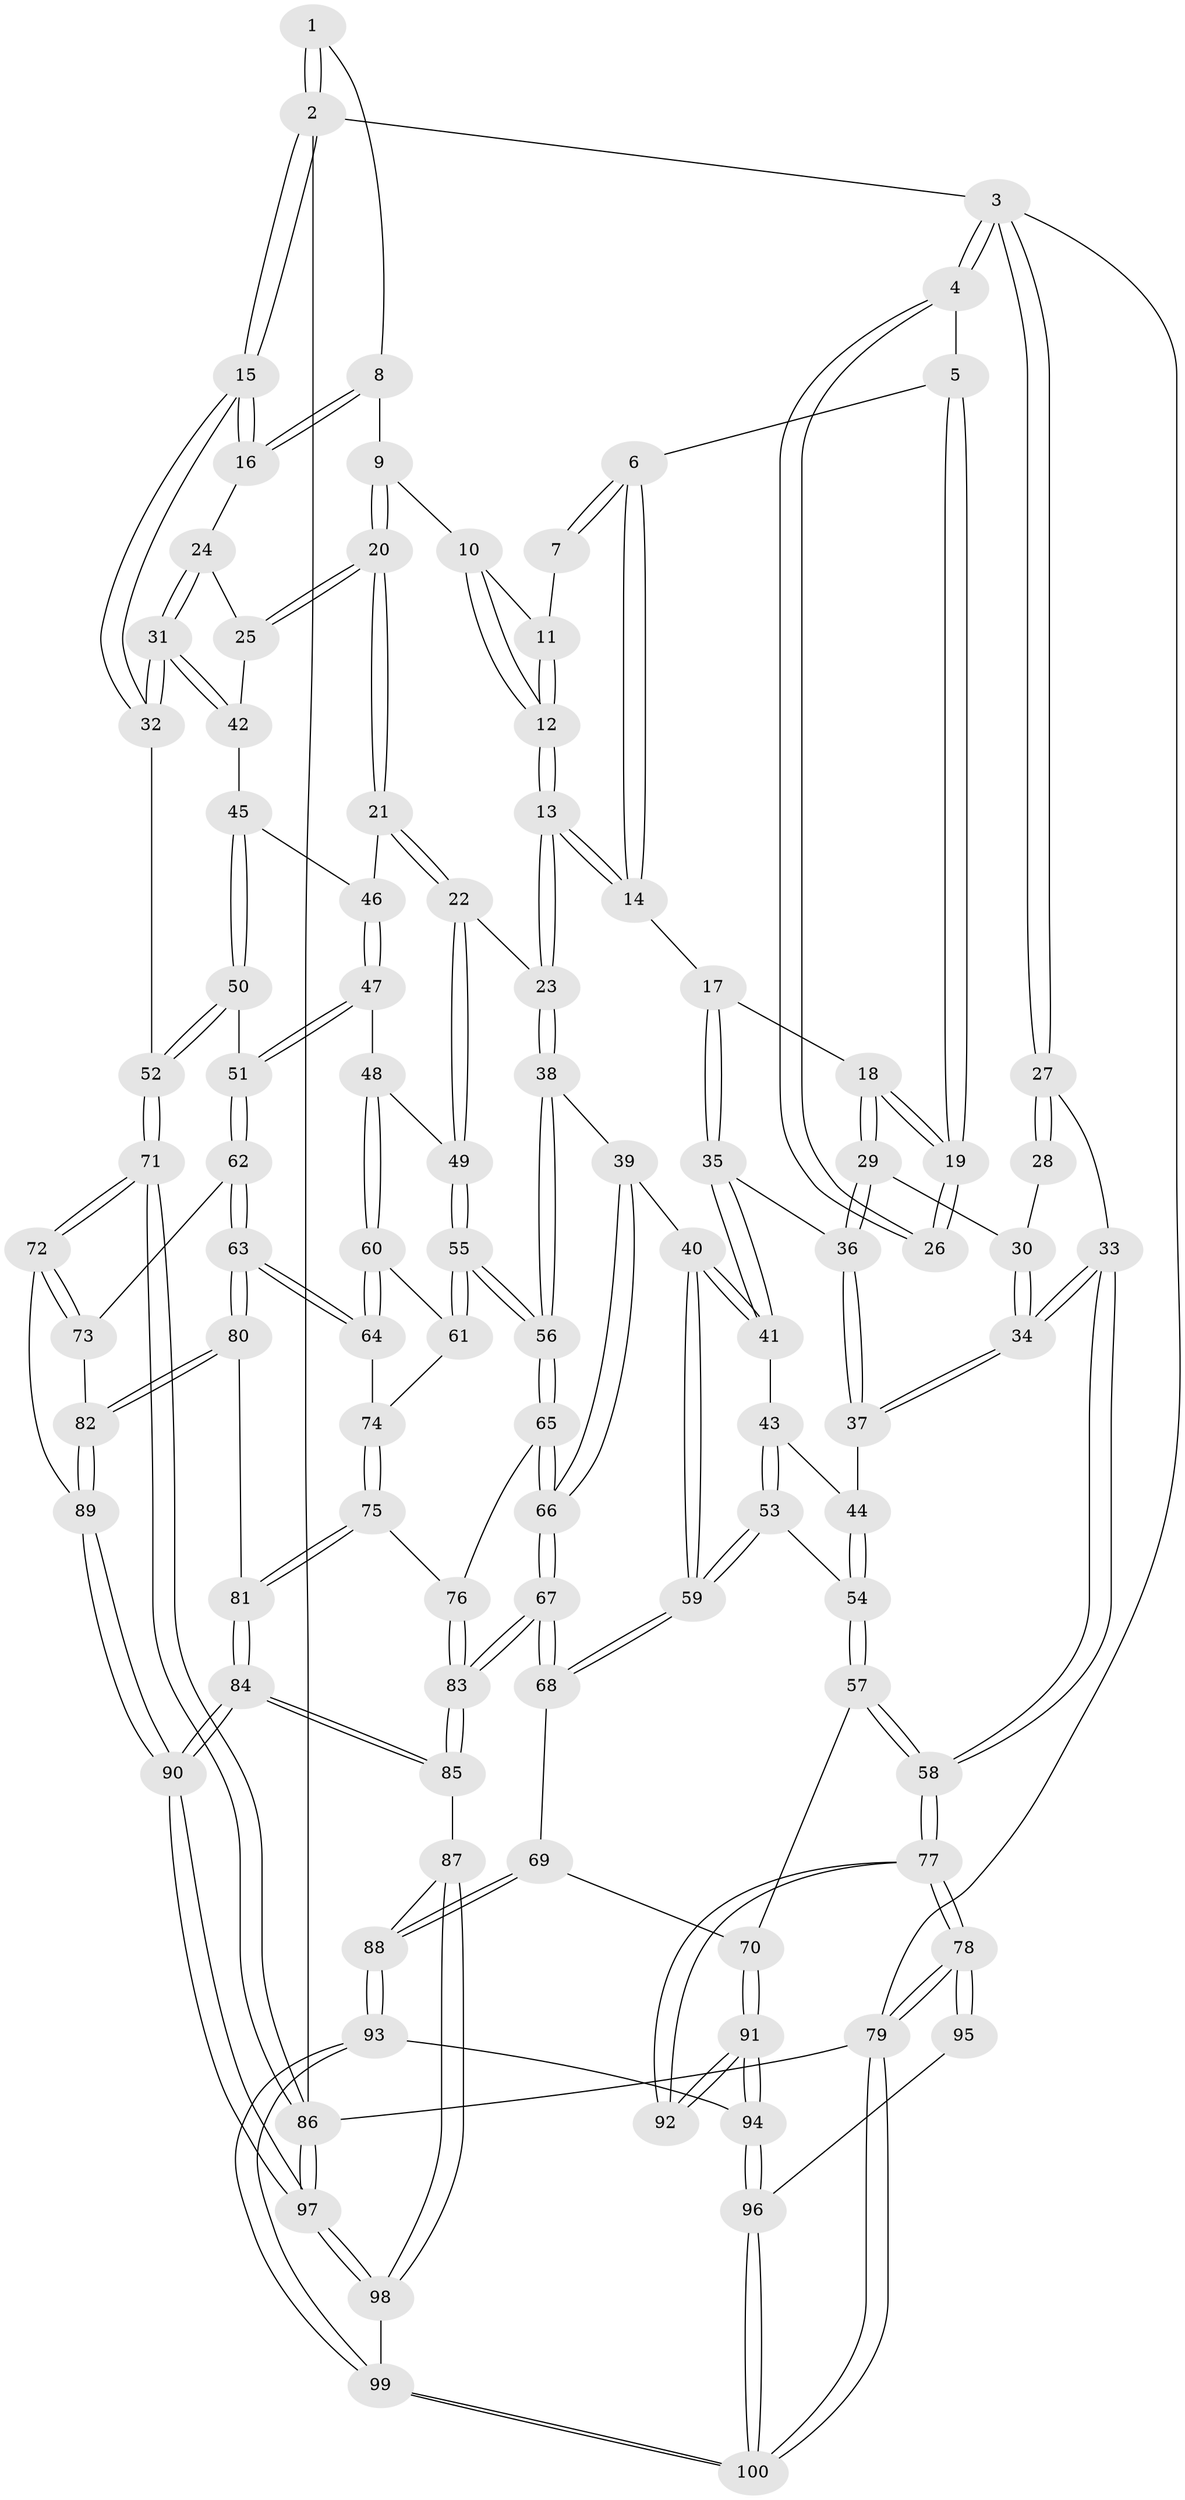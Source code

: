 // Generated by graph-tools (version 1.1) at 2025/27/03/09/25 03:27:16]
// undirected, 100 vertices, 247 edges
graph export_dot {
graph [start="1"]
  node [color=gray90,style=filled];
  1 [pos="+0.7841407534156951+0"];
  2 [pos="+1+0"];
  3 [pos="+0+0"];
  4 [pos="+0+0"];
  5 [pos="+0.29351144209625224+0"];
  6 [pos="+0.2993407941300305+0"];
  7 [pos="+0.4476963587764517+0"];
  8 [pos="+0.7635219700994296+0"];
  9 [pos="+0.6695189338530771+0.06867944208900552"];
  10 [pos="+0.6576925668911405+0.0712131366769387"];
  11 [pos="+0.5351001289710693+0"];
  12 [pos="+0.5143517326428737+0.1748922332982862"];
  13 [pos="+0.45984359296147126+0.25810805764246864"];
  14 [pos="+0.3386815373647756+0.1174927644256692"];
  15 [pos="+1+0"];
  16 [pos="+0.8492333282899529+0.1033042652003761"];
  17 [pos="+0.224694533884568+0.1630515986205372"];
  18 [pos="+0.10721938592470841+0.11832142796406146"];
  19 [pos="+0.10467119906076866+0.11576594678150012"];
  20 [pos="+0.7399958948735652+0.21989353356482347"];
  21 [pos="+0.7307460609358774+0.23520601089732684"];
  22 [pos="+0.6310154731195459+0.28579260781581145"];
  23 [pos="+0.46548058666638936+0.28124593120032404"];
  24 [pos="+0.8506522221750786+0.11046387690177087"];
  25 [pos="+0.804424960009341+0.18587498761032814"];
  26 [pos="+0.09586008438325289+0.11483732606585714"];
  27 [pos="+0+0.1558869538425627"];
  28 [pos="+0.08321240265805238+0.11939943281700553"];
  29 [pos="+0.10580637117732522+0.21411933290620572"];
  30 [pos="+0.04722918577384542+0.2027400394160887"];
  31 [pos="+1+0.1984200999788556"];
  32 [pos="+1+0.20002435818879918"];
  33 [pos="+0+0.33684769926213065"];
  34 [pos="+0+0.336545605098907"];
  35 [pos="+0.18281859304194453+0.24769780551835846"];
  36 [pos="+0.11445531561756568+0.24054404253592995"];
  37 [pos="+0+0.3498623347825536"];
  38 [pos="+0.4331245409328348+0.35519904190068585"];
  39 [pos="+0.28803158270325846+0.4143021932352548"];
  40 [pos="+0.28587317180830785+0.4150071008656757"];
  41 [pos="+0.22615575192879125+0.3752957732799123"];
  42 [pos="+0.9063089677343733+0.25904395238123323"];
  43 [pos="+0.043698876759792955+0.36214218500956574"];
  44 [pos="+0.005556937443319168+0.35519146565255416"];
  45 [pos="+0.8665578772588031+0.34047653862292065"];
  46 [pos="+0.7938145177969196+0.31507810698952793"];
  47 [pos="+0.7481845954032804+0.44661100137538956"];
  48 [pos="+0.7369937975108666+0.4492234399948426"];
  49 [pos="+0.7217916606489508+0.4418298679760819"];
  50 [pos="+0.9230454251136606+0.45963915956533025"];
  51 [pos="+0.8928881418928145+0.46851524208561"];
  52 [pos="+1+0.5032110959016358"];
  53 [pos="+0.1455621101529116+0.5028181575041477"];
  54 [pos="+0.09351985241100313+0.5239000270973581"];
  55 [pos="+0.5184891032092783+0.5099462945915099"];
  56 [pos="+0.5172024784819728+0.5099695318148393"];
  57 [pos="+0+0.663696023550216"];
  58 [pos="+0+0.6746686238409932"];
  59 [pos="+0.25015329069502956+0.482844383381378"];
  60 [pos="+0.721897758223104+0.5493561803832799"];
  61 [pos="+0.5980662923197829+0.5369203220473743"];
  62 [pos="+0.7855174286606598+0.6225163180460596"];
  63 [pos="+0.7615379971249214+0.6232586262083332"];
  64 [pos="+0.7337162673466247+0.5836125347440294"];
  65 [pos="+0.5085555238966193+0.5682658994253558"];
  66 [pos="+0.4183273759782706+0.6672639280147714"];
  67 [pos="+0.4062773965004586+0.6835930357864114"];
  68 [pos="+0.24676118812570932+0.6469644953498405"];
  69 [pos="+0.22482902502520338+0.6655419383976353"];
  70 [pos="+0.14258292309063444+0.7122845569089555"];
  71 [pos="+1+0.6727900913617063"];
  72 [pos="+1+0.6998520366634359"];
  73 [pos="+0.8158959480728949+0.6424986203628518"];
  74 [pos="+0.6589196242301898+0.5947106616320601"];
  75 [pos="+0.6121206780323579+0.6757206384115693"];
  76 [pos="+0.6051477588418718+0.6706505266465138"];
  77 [pos="+0+0.9474619527090036"];
  78 [pos="+0+0.9521874139790271"];
  79 [pos="+0+1"];
  80 [pos="+0.6980387340387922+0.702208958266158"];
  81 [pos="+0.64893448937828+0.7159656963663921"];
  82 [pos="+0.8184817487876068+0.8134294518229755"];
  83 [pos="+0.4333544118072843+0.7766837417978041"];
  84 [pos="+0.5675486103818289+0.9174887217641345"];
  85 [pos="+0.44520039142425627+0.8485718174997642"];
  86 [pos="+1+1"];
  87 [pos="+0.3851612002156085+0.869308546695556"];
  88 [pos="+0.34770570577410886+0.8751592692093098"];
  89 [pos="+0.835497022542366+0.8400197867580202"];
  90 [pos="+0.710975131856782+1"];
  91 [pos="+0.15444877558389725+0.7725524500519068"];
  92 [pos="+0.08330026555154488+0.8339547379425695"];
  93 [pos="+0.2943727176968636+0.8952424540489694"];
  94 [pos="+0.19900947604797667+0.882490430473658"];
  95 [pos="+0.06737535828259665+0.8634307765466805"];
  96 [pos="+0.1424403535372316+0.9517857308377157"];
  97 [pos="+0.7197253727111484+1"];
  98 [pos="+0.3363200833167302+1"];
  99 [pos="+0.291599931969251+1"];
  100 [pos="+0+1"];
  1 -- 2;
  1 -- 2;
  1 -- 8;
  2 -- 3;
  2 -- 15;
  2 -- 15;
  2 -- 86;
  3 -- 4;
  3 -- 4;
  3 -- 27;
  3 -- 27;
  3 -- 79;
  4 -- 5;
  4 -- 26;
  4 -- 26;
  5 -- 6;
  5 -- 19;
  5 -- 19;
  6 -- 7;
  6 -- 7;
  6 -- 14;
  6 -- 14;
  7 -- 11;
  8 -- 9;
  8 -- 16;
  8 -- 16;
  9 -- 10;
  9 -- 20;
  9 -- 20;
  10 -- 11;
  10 -- 12;
  10 -- 12;
  11 -- 12;
  11 -- 12;
  12 -- 13;
  12 -- 13;
  13 -- 14;
  13 -- 14;
  13 -- 23;
  13 -- 23;
  14 -- 17;
  15 -- 16;
  15 -- 16;
  15 -- 32;
  15 -- 32;
  16 -- 24;
  17 -- 18;
  17 -- 35;
  17 -- 35;
  18 -- 19;
  18 -- 19;
  18 -- 29;
  18 -- 29;
  19 -- 26;
  19 -- 26;
  20 -- 21;
  20 -- 21;
  20 -- 25;
  20 -- 25;
  21 -- 22;
  21 -- 22;
  21 -- 46;
  22 -- 23;
  22 -- 49;
  22 -- 49;
  23 -- 38;
  23 -- 38;
  24 -- 25;
  24 -- 31;
  24 -- 31;
  25 -- 42;
  27 -- 28;
  27 -- 28;
  27 -- 33;
  28 -- 30;
  29 -- 30;
  29 -- 36;
  29 -- 36;
  30 -- 34;
  30 -- 34;
  31 -- 32;
  31 -- 32;
  31 -- 42;
  31 -- 42;
  32 -- 52;
  33 -- 34;
  33 -- 34;
  33 -- 58;
  33 -- 58;
  34 -- 37;
  34 -- 37;
  35 -- 36;
  35 -- 41;
  35 -- 41;
  36 -- 37;
  36 -- 37;
  37 -- 44;
  38 -- 39;
  38 -- 56;
  38 -- 56;
  39 -- 40;
  39 -- 66;
  39 -- 66;
  40 -- 41;
  40 -- 41;
  40 -- 59;
  40 -- 59;
  41 -- 43;
  42 -- 45;
  43 -- 44;
  43 -- 53;
  43 -- 53;
  44 -- 54;
  44 -- 54;
  45 -- 46;
  45 -- 50;
  45 -- 50;
  46 -- 47;
  46 -- 47;
  47 -- 48;
  47 -- 51;
  47 -- 51;
  48 -- 49;
  48 -- 60;
  48 -- 60;
  49 -- 55;
  49 -- 55;
  50 -- 51;
  50 -- 52;
  50 -- 52;
  51 -- 62;
  51 -- 62;
  52 -- 71;
  52 -- 71;
  53 -- 54;
  53 -- 59;
  53 -- 59;
  54 -- 57;
  54 -- 57;
  55 -- 56;
  55 -- 56;
  55 -- 61;
  55 -- 61;
  56 -- 65;
  56 -- 65;
  57 -- 58;
  57 -- 58;
  57 -- 70;
  58 -- 77;
  58 -- 77;
  59 -- 68;
  59 -- 68;
  60 -- 61;
  60 -- 64;
  60 -- 64;
  61 -- 74;
  62 -- 63;
  62 -- 63;
  62 -- 73;
  63 -- 64;
  63 -- 64;
  63 -- 80;
  63 -- 80;
  64 -- 74;
  65 -- 66;
  65 -- 66;
  65 -- 76;
  66 -- 67;
  66 -- 67;
  67 -- 68;
  67 -- 68;
  67 -- 83;
  67 -- 83;
  68 -- 69;
  69 -- 70;
  69 -- 88;
  69 -- 88;
  70 -- 91;
  70 -- 91;
  71 -- 72;
  71 -- 72;
  71 -- 86;
  71 -- 86;
  72 -- 73;
  72 -- 73;
  72 -- 89;
  73 -- 82;
  74 -- 75;
  74 -- 75;
  75 -- 76;
  75 -- 81;
  75 -- 81;
  76 -- 83;
  76 -- 83;
  77 -- 78;
  77 -- 78;
  77 -- 92;
  77 -- 92;
  78 -- 79;
  78 -- 79;
  78 -- 95;
  78 -- 95;
  79 -- 100;
  79 -- 100;
  79 -- 86;
  80 -- 81;
  80 -- 82;
  80 -- 82;
  81 -- 84;
  81 -- 84;
  82 -- 89;
  82 -- 89;
  83 -- 85;
  83 -- 85;
  84 -- 85;
  84 -- 85;
  84 -- 90;
  84 -- 90;
  85 -- 87;
  86 -- 97;
  86 -- 97;
  87 -- 88;
  87 -- 98;
  87 -- 98;
  88 -- 93;
  88 -- 93;
  89 -- 90;
  89 -- 90;
  90 -- 97;
  90 -- 97;
  91 -- 92;
  91 -- 92;
  91 -- 94;
  91 -- 94;
  93 -- 94;
  93 -- 99;
  93 -- 99;
  94 -- 96;
  94 -- 96;
  95 -- 96;
  96 -- 100;
  96 -- 100;
  97 -- 98;
  97 -- 98;
  98 -- 99;
  99 -- 100;
  99 -- 100;
}
